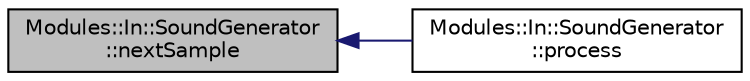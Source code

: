 digraph "Modules::In::SoundGenerator::nextSample"
{
 // INTERACTIVE_SVG=YES
  edge [fontname="Helvetica",fontsize="10",labelfontname="Helvetica",labelfontsize="10"];
  node [fontname="Helvetica",fontsize="10",shape=record];
  rankdir="LR";
  Node1 [label="Modules::In::SoundGenerator\l::nextSample",height=0.2,width=0.4,color="black", fillcolor="grey75", style="filled", fontcolor="black"];
  Node1 -> Node2 [dir="back",color="midnightblue",fontsize="10",style="solid",fontname="Helvetica"];
  Node2 [label="Modules::In::SoundGenerator\l::process",height=0.2,width=0.4,color="black", fillcolor="white", style="filled",URL="$class_modules_1_1_in_1_1_sound_generator.html#a45456674c6189f634b52f1d841cd2d75"];
}
